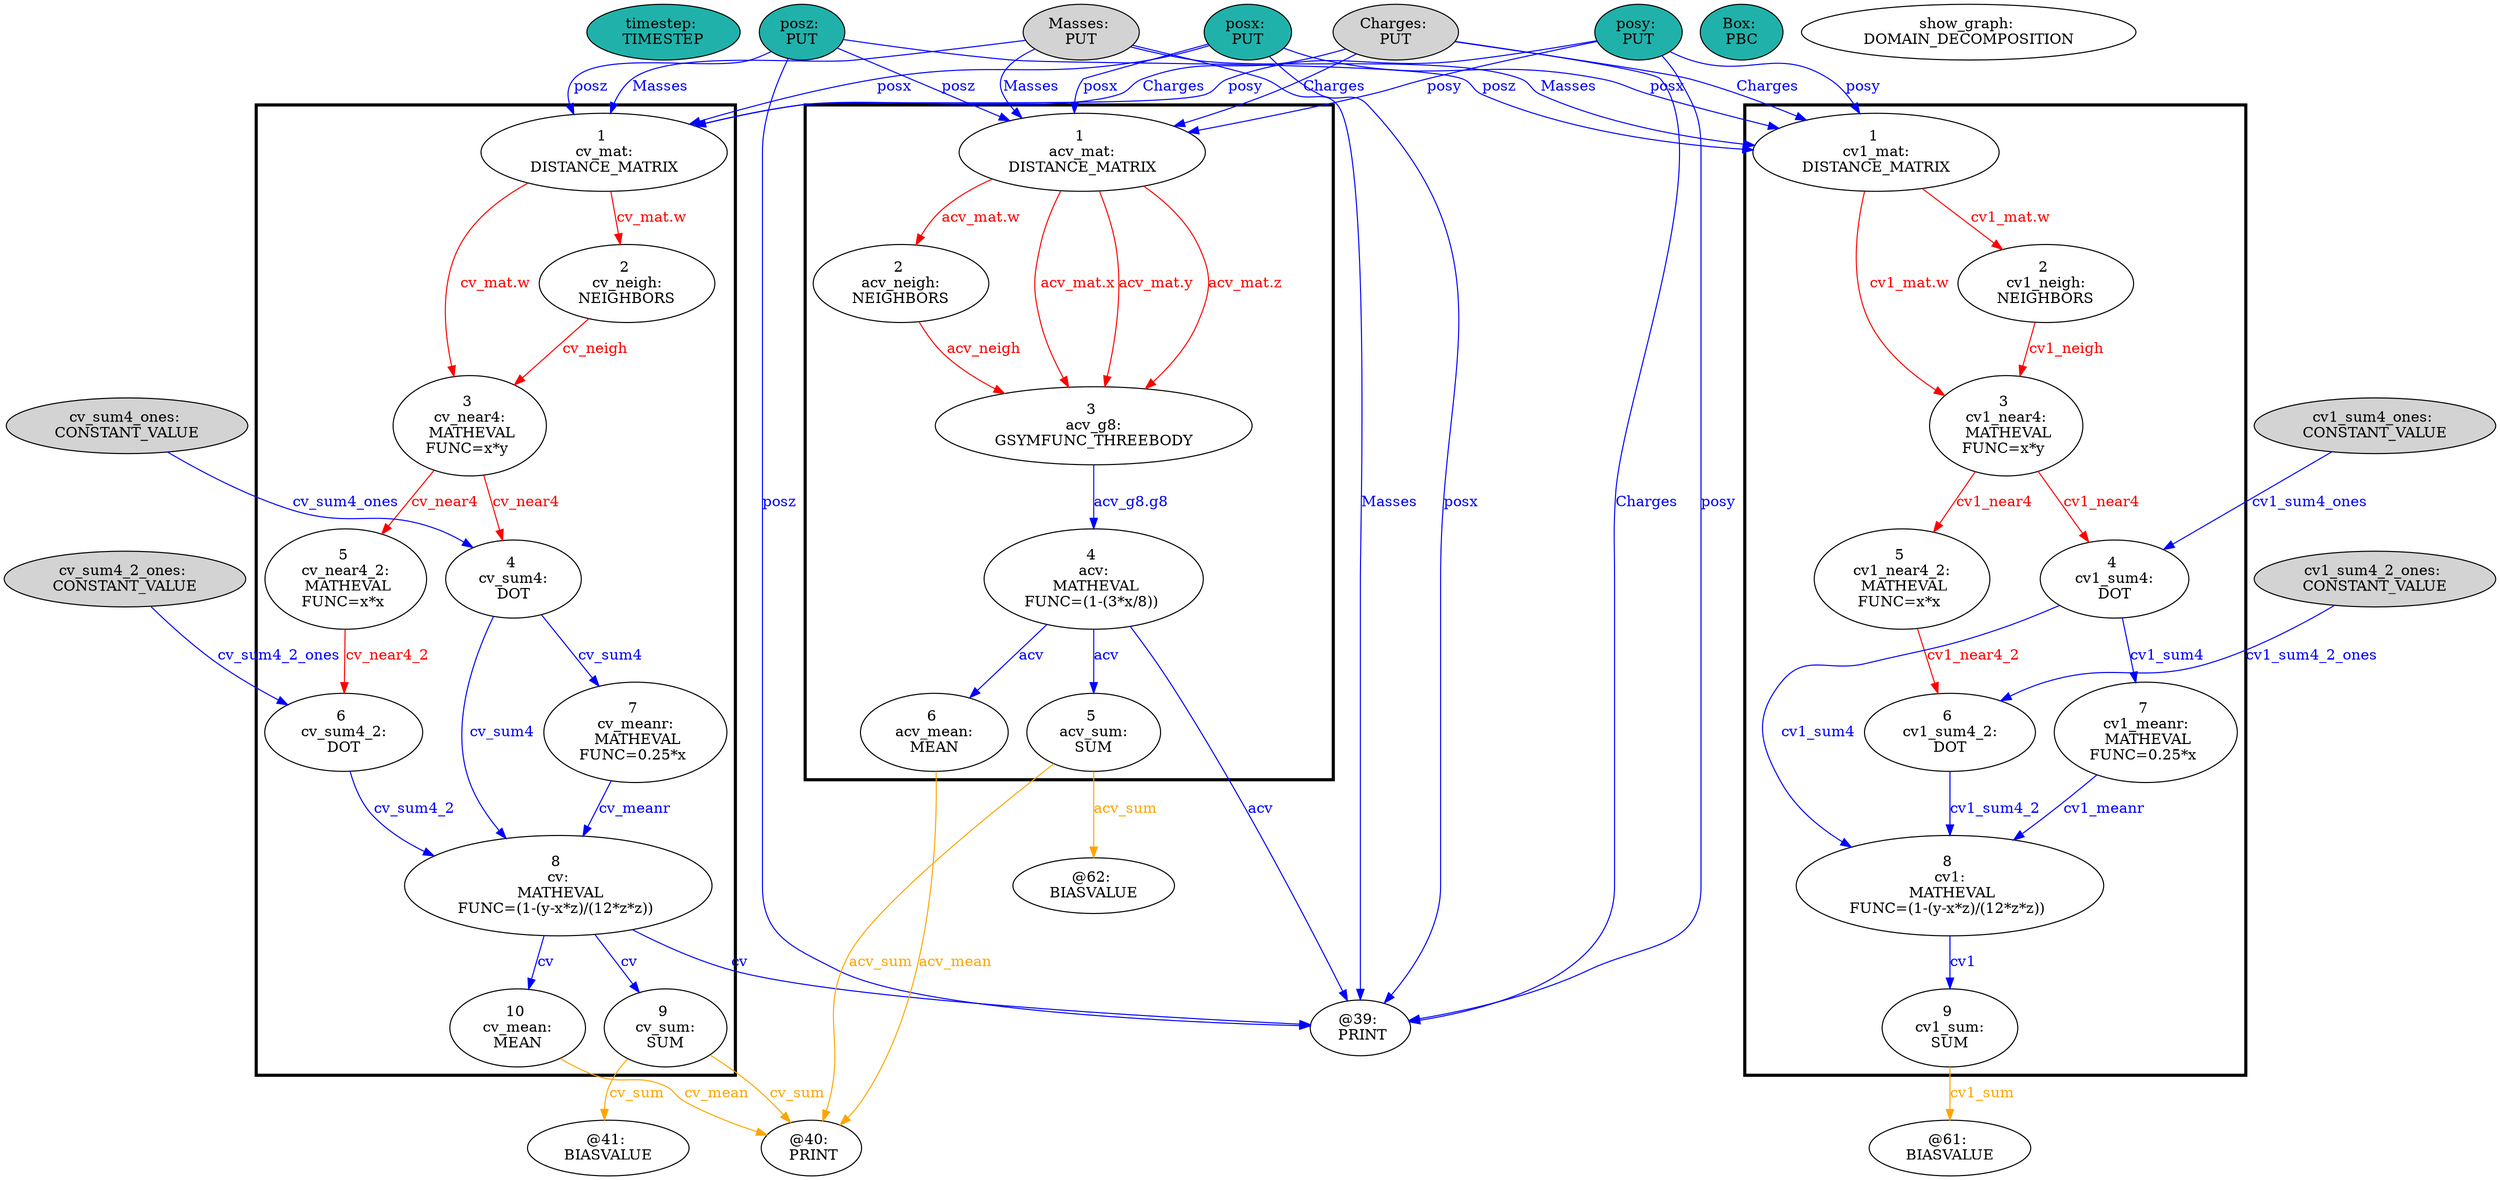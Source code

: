 digraph G { 
     timestep [style=filled fillcolor=lightseagreen label="timestep: \n TIMESTEP "] 
     posx [style=filled fillcolor=lightseagreen label="posx: \n PUT "] 
     n39 [label="@39: \n PRINT"] 
     posx -> n39 [label="posx", color=blue, fontcolor=blue]; 
     posx -> acv_mat [label="posx", color=blue, fontcolor=blue]; 
     posx -> cv1_mat [label="posx", color=blue, fontcolor=blue]; 
     posx -> cv_mat [label="posx", color=blue, fontcolor=blue]; 
     posy [style=filled fillcolor=lightseagreen label="posy: \n PUT "] 
     posy -> n39 [label="posy", color=blue, fontcolor=blue]; 
     posy -> acv_mat [label="posy", color=blue, fontcolor=blue]; 
     posy -> cv1_mat [label="posy", color=blue, fontcolor=blue]; 
     posy -> cv_mat [label="posy", color=blue, fontcolor=blue]; 
     posz [style=filled fillcolor=lightseagreen label="posz: \n PUT "] 
     posz -> n39 [label="posz", color=blue, fontcolor=blue]; 
     posz -> acv_mat [label="posz", color=blue, fontcolor=blue]; 
     posz -> cv1_mat [label="posz", color=blue, fontcolor=blue]; 
     posz -> cv_mat [label="posz", color=blue, fontcolor=blue]; 
     Masses [style=filled fillcolor=lightgrey label="Masses: \n PUT "] 
     Masses -> n39 [label="Masses", color=blue, fontcolor=blue]; 
     Masses -> acv_mat [label="Masses", color=blue, fontcolor=blue]; 
     Masses -> cv1_mat [label="Masses", color=blue, fontcolor=blue]; 
     Masses -> cv_mat [label="Masses", color=blue, fontcolor=blue]; 
     Charges [style=filled fillcolor=lightgrey label="Charges: \n PUT "] 
     Charges -> n39 [label="Charges", color=blue, fontcolor=blue]; 
     Charges -> acv_mat [label="Charges", color=blue, fontcolor=blue]; 
     Charges -> cv1_mat [label="Charges", color=blue, fontcolor=blue]; 
     Charges -> cv_mat [label="Charges", color=blue, fontcolor=blue]; 
     Box [style=filled fillcolor=lightseagreen label="Box: \n PBC "] 
     show_graph [label="show_graph: \n DOMAIN_DECOMPOSITION "] 
   subgraph cluster9 { 
      penwidth=3;
      color=black;
     cv_mat [label="1 \n cv_mat: \n DISTANCE_MATRIX "] 
     cv_mat -> cv_near4 [label="cv_mat.w", color=red, fontcolor=red]; 
     cv_mat -> cv_neigh [label="cv_mat.w", color=red, fontcolor=red]; 
     cv_neigh [label="2 \n cv_neigh: \n NEIGHBORS "] 
     cv_neigh -> cv_near4 [label="cv_neigh", color=red, fontcolor=red]; 
     cv_near4 [label="3 \n cv_near4: \n MATHEVAL\nFUNC=x*y "] 
     cv_near4 -> cv_near4_2 [label="cv_near4", color=red, fontcolor=red]; 
     cv_near4 -> cv_sum4 [label="cv_near4", color=red, fontcolor=red]; 
     cv_sum4 [label="4 \n cv_sum4: \n DOT "] 
     cv_sum4 -> cv [label="cv_sum4", color=blue, fontcolor=blue]; 
     cv_sum4 -> cv_meanr [label="cv_sum4", color=blue, fontcolor=blue]; 
     cv_near4_2 [label="5 \n cv_near4_2: \n MATHEVAL\nFUNC=x*x "] 
     cv_near4_2 -> cv_sum4_2 [label="cv_near4_2", color=red, fontcolor=red]; 
     cv_sum4_2 [label="6 \n cv_sum4_2: \n DOT "] 
     cv_sum4_2 -> cv [label="cv_sum4_2", color=blue, fontcolor=blue]; 
     cv_meanr [label="7 \n cv_meanr: \n MATHEVAL\nFUNC=0.25*x "] 
     cv_meanr -> cv [label="cv_meanr", color=blue, fontcolor=blue]; 
     cv [label="8 \n cv: \n MATHEVAL\nFUNC=(1-(y-x*z)/(12*z*z)) "] 
     cv -> cv_mean [label="cv", color=blue, fontcolor=blue]; 
     cv -> cv_sum [label="cv", color=blue, fontcolor=blue]; 
     cv_sum [label="9 \n cv_sum: \n SUM "] 
     cv_mean [label="10 \n cv_mean: \n MEAN "] 
   }
     cv -> n39 [label="cv", color=blue, fontcolor=blue]; 
     n40 [label="@40: \n PRINT"] 
     cv_sum -> n40 [label="cv_sum", color=orange, fontcolor=orange]; 
     cv_sum -> n41 [label="cv_sum", color=orange, fontcolor=orange]; 
     cv_mean -> n40 [label="cv_mean", color=orange, fontcolor=orange]; 
     cv_sum4_ones [style=filled fillcolor=lightgrey label="cv_sum4_ones: \n CONSTANT_VALUE "] 
     cv_sum4_ones -> cv_sum4 [label="cv_sum4_ones", color=blue, fontcolor=blue]; 
     cv_sum4_2_ones [style=filled fillcolor=lightgrey label="cv_sum4_2_ones: \n CONSTANT_VALUE "] 
     cv_sum4_2_ones -> cv_sum4_2 [label="cv_sum4_2_ones", color=blue, fontcolor=blue]; 
   subgraph cluster22 { 
      penwidth=3;
      color=black;
     acv_mat [label="1 \n acv_mat: \n DISTANCE_MATRIX "] 
     acv_mat -> acv_neigh [label="acv_mat.w", color=red, fontcolor=red]; 
     acv_mat -> acv_g8 [label="acv_mat.x", color=red, fontcolor=red]; 
     acv_mat -> acv_g8 [label="acv_mat.y", color=red, fontcolor=red]; 
     acv_mat -> acv_g8 [label="acv_mat.z", color=red, fontcolor=red]; 
     acv_neigh [label="2 \n acv_neigh: \n NEIGHBORS "] 
     acv_neigh -> acv_g8 [label="acv_neigh", color=red, fontcolor=red]; 
     acv_g8 [label="3 \n acv_g8: \n GSYMFUNC_THREEBODY "] 
     acv_g8 -> acv [label="acv_g8.g8", color=blue, fontcolor=blue]; 
     acv [label="4 \n acv: \n MATHEVAL\nFUNC=(1-(3*x/8)) "] 
     acv -> acv_mean [label="acv", color=blue, fontcolor=blue]; 
     acv -> acv_sum [label="acv", color=blue, fontcolor=blue]; 
     acv_sum [label="5 \n acv_sum: \n SUM "] 
     acv_mean [label="6 \n acv_mean: \n MEAN "] 
   }
     acv -> n39 [label="acv", color=blue, fontcolor=blue]; 
     acv_sum -> n40 [label="acv_sum", color=orange, fontcolor=orange]; 
     acv_sum -> n62 [label="acv_sum", color=orange, fontcolor=orange]; 
     acv_mean -> n40 [label="acv_mean", color=orange, fontcolor=orange]; 
     n41 [label="@41: \n BIASVALUE "] 
   subgraph cluster29 { 
      penwidth=3;
      color=black;
     cv1_mat [label="1 \n cv1_mat: \n DISTANCE_MATRIX "] 
     cv1_mat -> cv1_near4 [label="cv1_mat.w", color=red, fontcolor=red]; 
     cv1_mat -> cv1_neigh [label="cv1_mat.w", color=red, fontcolor=red]; 
     cv1_neigh [label="2 \n cv1_neigh: \n NEIGHBORS "] 
     cv1_neigh -> cv1_near4 [label="cv1_neigh", color=red, fontcolor=red]; 
     cv1_near4 [label="3 \n cv1_near4: \n MATHEVAL\nFUNC=x*y "] 
     cv1_near4 -> cv1_near4_2 [label="cv1_near4", color=red, fontcolor=red]; 
     cv1_near4 -> cv1_sum4 [label="cv1_near4", color=red, fontcolor=red]; 
     cv1_sum4 [label="4 \n cv1_sum4: \n DOT "] 
     cv1_sum4 -> cv1 [label="cv1_sum4", color=blue, fontcolor=blue]; 
     cv1_sum4 -> cv1_meanr [label="cv1_sum4", color=blue, fontcolor=blue]; 
     cv1_near4_2 [label="5 \n cv1_near4_2: \n MATHEVAL\nFUNC=x*x "] 
     cv1_near4_2 -> cv1_sum4_2 [label="cv1_near4_2", color=red, fontcolor=red]; 
     cv1_sum4_2 [label="6 \n cv1_sum4_2: \n DOT "] 
     cv1_sum4_2 -> cv1 [label="cv1_sum4_2", color=blue, fontcolor=blue]; 
     cv1_meanr [label="7 \n cv1_meanr: \n MATHEVAL\nFUNC=0.25*x "] 
     cv1_meanr -> cv1 [label="cv1_meanr", color=blue, fontcolor=blue]; 
     cv1 [label="8 \n cv1: \n MATHEVAL\nFUNC=(1-(y-x*z)/(12*z*z)) "] 
     cv1 -> cv1_sum [label="cv1", color=blue, fontcolor=blue]; 
     cv1_sum [label="9 \n cv1_sum: \n SUM "] 
   }
     cv1_sum -> n61 [label="cv1_sum", color=orange, fontcolor=orange]; 
     cv1_sum4_ones [style=filled fillcolor=lightgrey label="cv1_sum4_ones: \n CONSTANT_VALUE "] 
     cv1_sum4_ones -> cv1_sum4 [label="cv1_sum4_ones", color=blue, fontcolor=blue]; 
     cv1_sum4_2_ones [style=filled fillcolor=lightgrey label="cv1_sum4_2_ones: \n CONSTANT_VALUE "] 
     cv1_sum4_2_ones -> cv1_sum4_2 [label="cv1_sum4_2_ones", color=blue, fontcolor=blue]; 
     n61 [label="@61: \n BIASVALUE "] 
     n62 [label="@62: \n BIASVALUE "] 
} 
